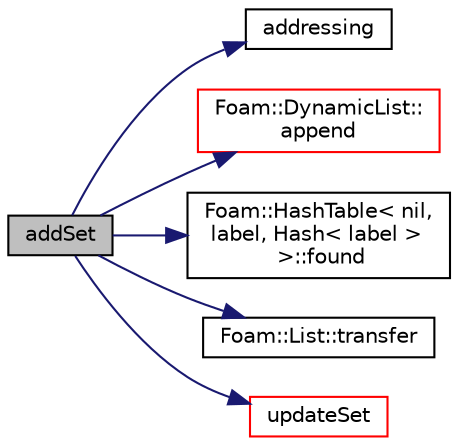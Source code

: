 digraph "addSet"
{
  bgcolor="transparent";
  edge [fontname="Helvetica",fontsize="10",labelfontname="Helvetica",labelfontsize="10"];
  node [fontname="Helvetica",fontsize="10",shape=record];
  rankdir="LR";
  Node1 [label="addSet",height=0.2,width=0.4,color="black", fillcolor="grey75", style="filled", fontcolor="black"];
  Node1 -> Node2 [color="midnightblue",fontsize="10",style="solid",fontname="Helvetica"];
  Node2 [label="addressing",height=0.2,width=0.4,color="black",URL="$a00247.html#ac67a91d45eb8ee08fa7f0335ca2abaa5"];
  Node1 -> Node3 [color="midnightblue",fontsize="10",style="solid",fontname="Helvetica"];
  Node3 [label="Foam::DynamicList::\lappend",height=0.2,width=0.4,color="red",URL="$a00604.html#a7b67b42af715604376ad63a681dee6d8",tooltip="Append an element at the end of the list. "];
  Node1 -> Node4 [color="midnightblue",fontsize="10",style="solid",fontname="Helvetica"];
  Node4 [label="Foam::HashTable\< nil,\l label, Hash\< label \>\l \>::found",height=0.2,width=0.4,color="black",URL="$a00986.html#a3df8044b3c7afb4eb62517f64e85eab6",tooltip="Return true if hashedEntry is found in table. "];
  Node1 -> Node5 [color="midnightblue",fontsize="10",style="solid",fontname="Helvetica"];
  Node5 [label="Foam::List::transfer",height=0.2,width=0.4,color="black",URL="$a01366.html#a25ad1d2084d16b234b0cf91c07e832c0",tooltip="Transfer the contents of the argument List into this list. "];
  Node1 -> Node6 [color="midnightblue",fontsize="10",style="solid",fontname="Helvetica"];
  Node6 [label="updateSet",height=0.2,width=0.4,color="red",URL="$a00247.html#afc9e2e914d3928dd7281d2ac71452052",tooltip="Sort addressing and make cellSet part consistent with addressing. "];
}
